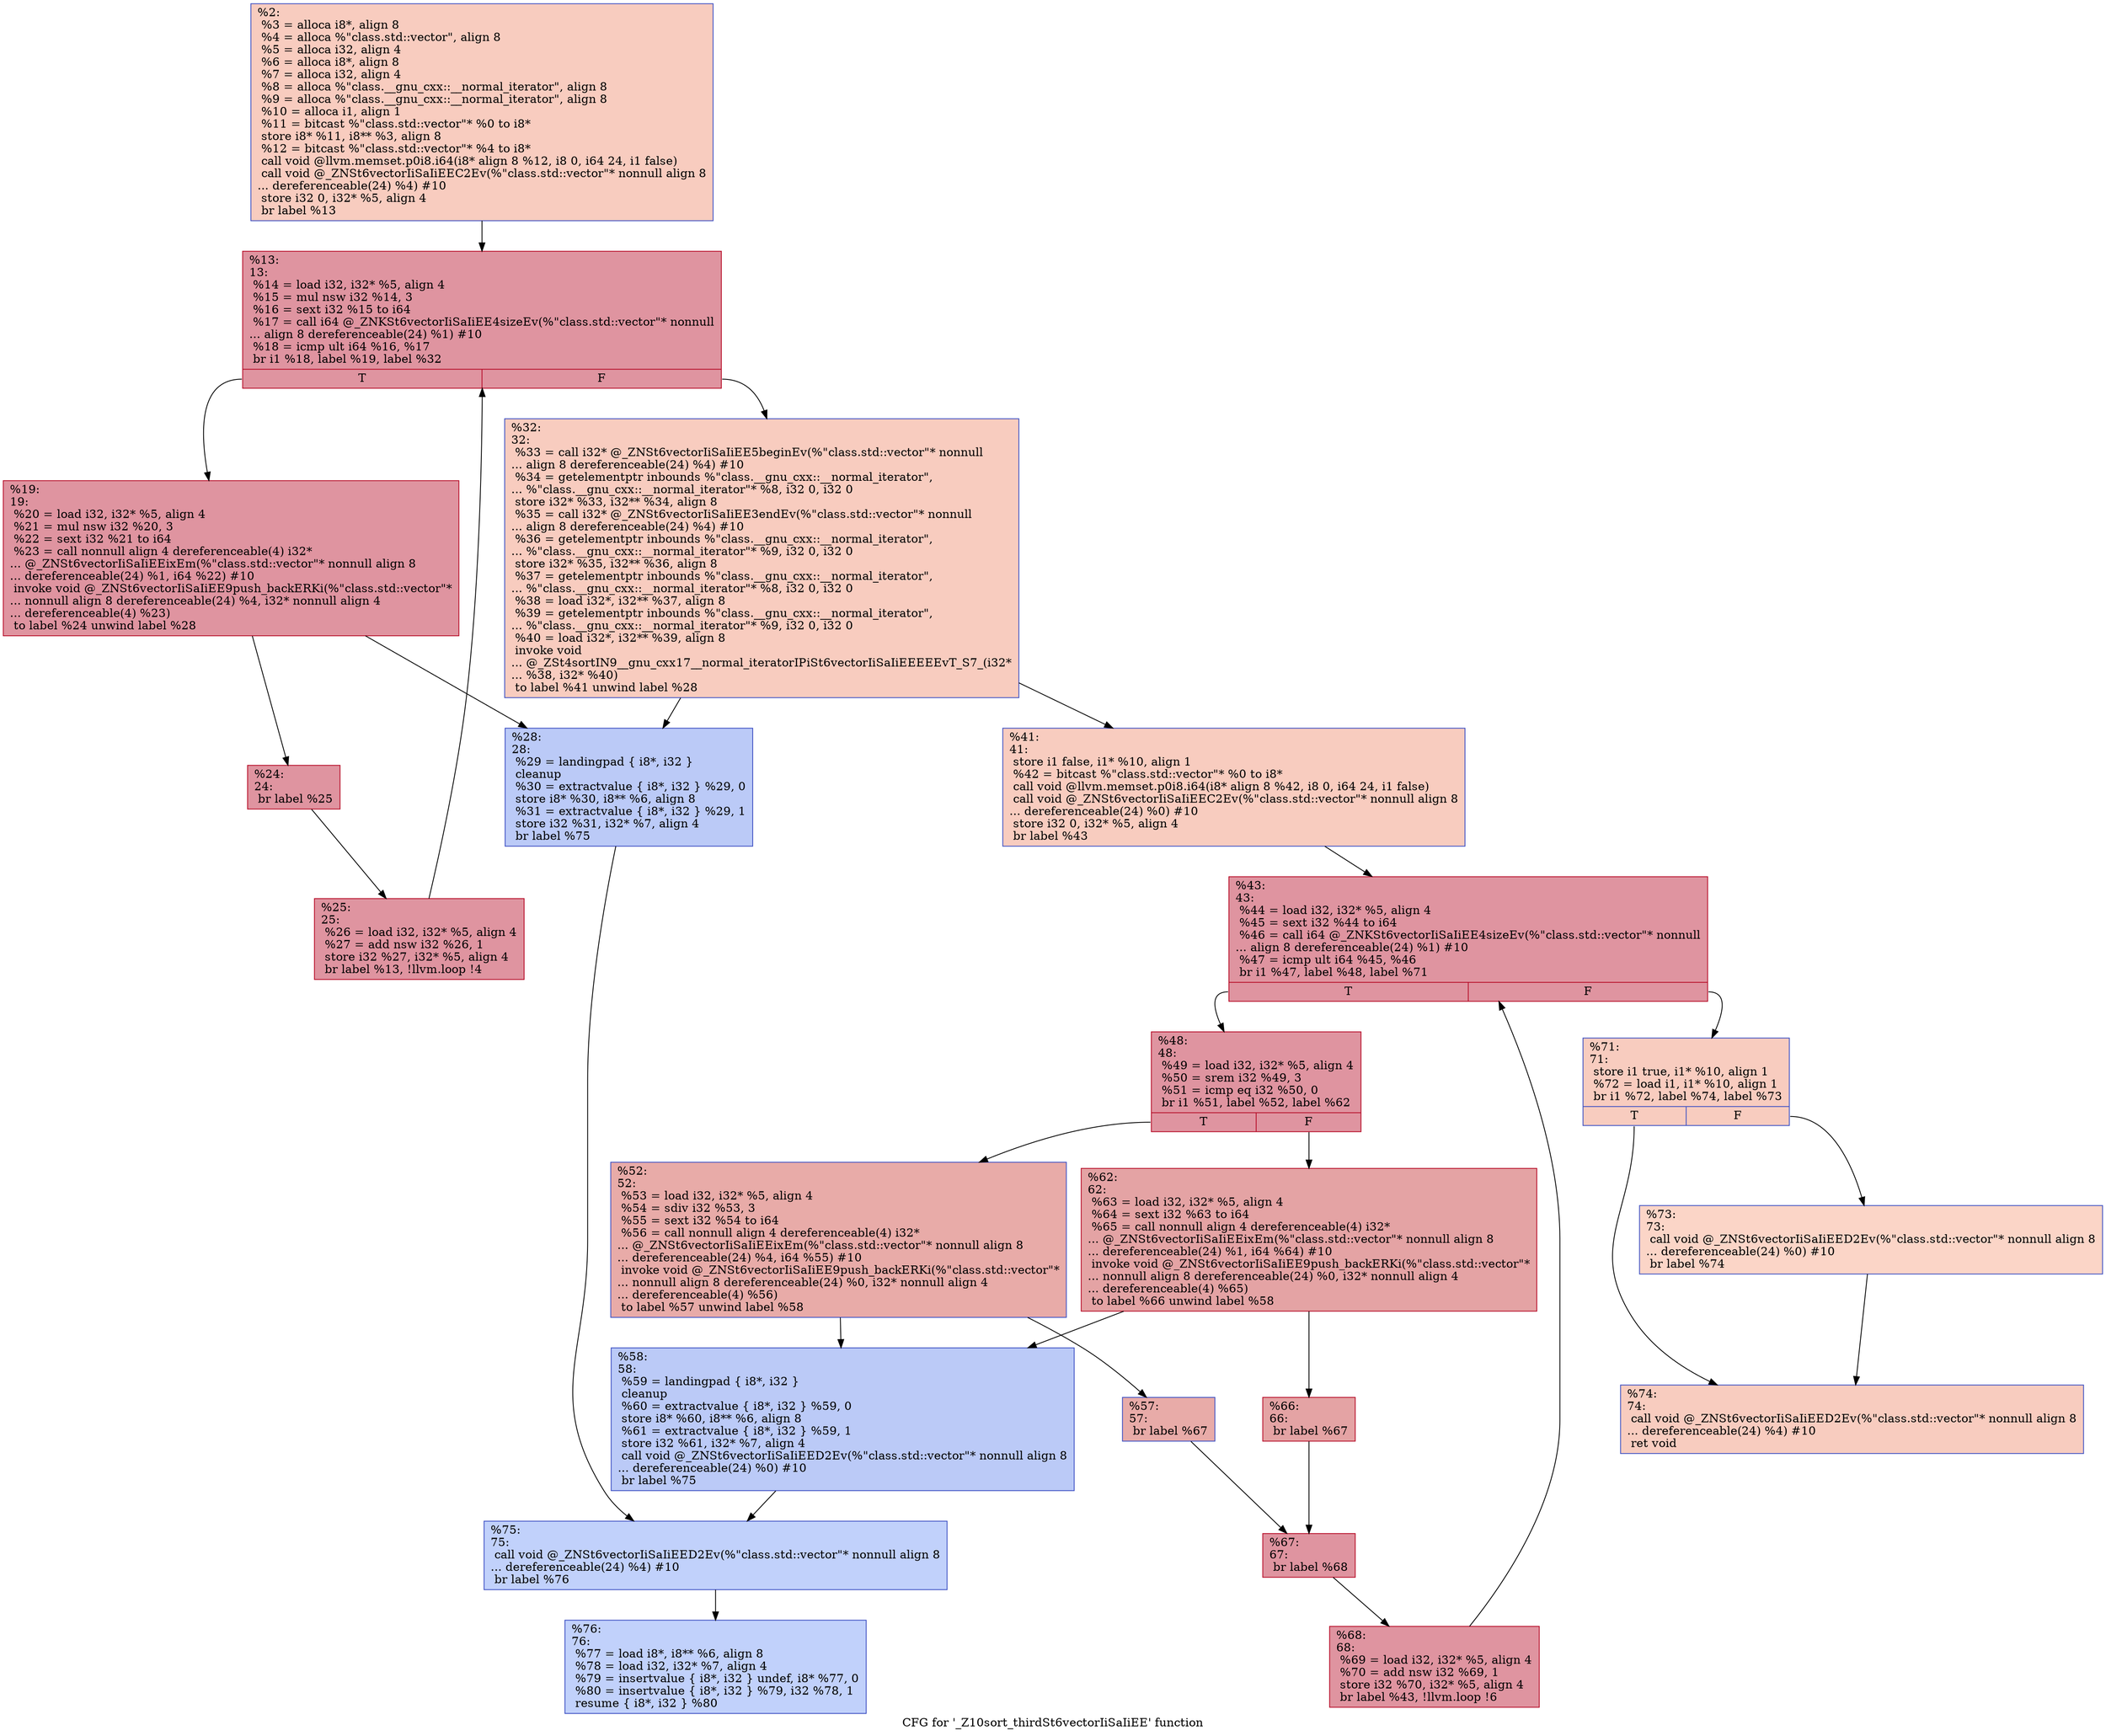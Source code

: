 digraph "CFG for '_Z10sort_thirdSt6vectorIiSaIiEE' function" {
	label="CFG for '_Z10sort_thirdSt6vectorIiSaIiEE' function";

	Node0x558fd0e0d740 [shape=record,color="#3d50c3ff", style=filled, fillcolor="#f08b6e70",label="{%2:\l  %3 = alloca i8*, align 8\l  %4 = alloca %\"class.std::vector\", align 8\l  %5 = alloca i32, align 4\l  %6 = alloca i8*, align 8\l  %7 = alloca i32, align 4\l  %8 = alloca %\"class.__gnu_cxx::__normal_iterator\", align 8\l  %9 = alloca %\"class.__gnu_cxx::__normal_iterator\", align 8\l  %10 = alloca i1, align 1\l  %11 = bitcast %\"class.std::vector\"* %0 to i8*\l  store i8* %11, i8** %3, align 8\l  %12 = bitcast %\"class.std::vector\"* %4 to i8*\l  call void @llvm.memset.p0i8.i64(i8* align 8 %12, i8 0, i64 24, i1 false)\l  call void @_ZNSt6vectorIiSaIiEEC2Ev(%\"class.std::vector\"* nonnull align 8\l... dereferenceable(24) %4) #10\l  store i32 0, i32* %5, align 4\l  br label %13\l}"];
	Node0x558fd0e0d740 -> Node0x558fd0e0e9d0;
	Node0x558fd0e0e9d0 [shape=record,color="#b70d28ff", style=filled, fillcolor="#b70d2870",label="{%13:\l13:                                               \l  %14 = load i32, i32* %5, align 4\l  %15 = mul nsw i32 %14, 3\l  %16 = sext i32 %15 to i64\l  %17 = call i64 @_ZNKSt6vectorIiSaIiEE4sizeEv(%\"class.std::vector\"* nonnull\l... align 8 dereferenceable(24) %1) #10\l  %18 = icmp ult i64 %16, %17\l  br i1 %18, label %19, label %32\l|{<s0>T|<s1>F}}"];
	Node0x558fd0e0e9d0:s0 -> Node0x558fd0e0ef00;
	Node0x558fd0e0e9d0:s1 -> Node0x558fd0e0ef50;
	Node0x558fd0e0ef00 [shape=record,color="#b70d28ff", style=filled, fillcolor="#b70d2870",label="{%19:\l19:                                               \l  %20 = load i32, i32* %5, align 4\l  %21 = mul nsw i32 %20, 3\l  %22 = sext i32 %21 to i64\l  %23 = call nonnull align 4 dereferenceable(4) i32*\l... @_ZNSt6vectorIiSaIiEEixEm(%\"class.std::vector\"* nonnull align 8\l... dereferenceable(24) %1, i64 %22) #10\l  invoke void @_ZNSt6vectorIiSaIiEE9push_backERKi(%\"class.std::vector\"*\l... nonnull align 8 dereferenceable(24) %4, i32* nonnull align 4\l... dereferenceable(4) %23)\l          to label %24 unwind label %28\l}"];
	Node0x558fd0e0ef00 -> Node0x558fd0e0f440;
	Node0x558fd0e0ef00 -> Node0x558fd0e0f490;
	Node0x558fd0e0f440 [shape=record,color="#b70d28ff", style=filled, fillcolor="#b70d2870",label="{%24:\l24:                                               \l  br label %25\l}"];
	Node0x558fd0e0f440 -> Node0x558fd0e0f7c0;
	Node0x558fd0e0f7c0 [shape=record,color="#b70d28ff", style=filled, fillcolor="#b70d2870",label="{%25:\l25:                                               \l  %26 = load i32, i32* %5, align 4\l  %27 = add nsw i32 %26, 1\l  store i32 %27, i32* %5, align 4\l  br label %13, !llvm.loop !4\l}"];
	Node0x558fd0e0f7c0 -> Node0x558fd0e0e9d0;
	Node0x558fd0e0f490 [shape=record,color="#3d50c3ff", style=filled, fillcolor="#6687ed70",label="{%28:\l28:                                               \l  %29 = landingpad \{ i8*, i32 \}\l          cleanup\l  %30 = extractvalue \{ i8*, i32 \} %29, 0\l  store i8* %30, i8** %6, align 8\l  %31 = extractvalue \{ i8*, i32 \} %29, 1\l  store i32 %31, i32* %7, align 4\l  br label %75\l}"];
	Node0x558fd0e0f490 -> Node0x558fd0e109f0;
	Node0x558fd0e0ef50 [shape=record,color="#3d50c3ff", style=filled, fillcolor="#f08b6e70",label="{%32:\l32:                                               \l  %33 = call i32* @_ZNSt6vectorIiSaIiEE5beginEv(%\"class.std::vector\"* nonnull\l... align 8 dereferenceable(24) %4) #10\l  %34 = getelementptr inbounds %\"class.__gnu_cxx::__normal_iterator\",\l... %\"class.__gnu_cxx::__normal_iterator\"* %8, i32 0, i32 0\l  store i32* %33, i32** %34, align 8\l  %35 = call i32* @_ZNSt6vectorIiSaIiEE3endEv(%\"class.std::vector\"* nonnull\l... align 8 dereferenceable(24) %4) #10\l  %36 = getelementptr inbounds %\"class.__gnu_cxx::__normal_iterator\",\l... %\"class.__gnu_cxx::__normal_iterator\"* %9, i32 0, i32 0\l  store i32* %35, i32** %36, align 8\l  %37 = getelementptr inbounds %\"class.__gnu_cxx::__normal_iterator\",\l... %\"class.__gnu_cxx::__normal_iterator\"* %8, i32 0, i32 0\l  %38 = load i32*, i32** %37, align 8\l  %39 = getelementptr inbounds %\"class.__gnu_cxx::__normal_iterator\",\l... %\"class.__gnu_cxx::__normal_iterator\"* %9, i32 0, i32 0\l  %40 = load i32*, i32** %39, align 8\l  invoke void\l... @_ZSt4sortIN9__gnu_cxx17__normal_iteratorIPiSt6vectorIiSaIiEEEEEvT_S7_(i32*\l... %38, i32* %40)\l          to label %41 unwind label %28\l}"];
	Node0x558fd0e0ef50 -> Node0x558fd0e116f0;
	Node0x558fd0e0ef50 -> Node0x558fd0e0f490;
	Node0x558fd0e116f0 [shape=record,color="#3d50c3ff", style=filled, fillcolor="#f08b6e70",label="{%41:\l41:                                               \l  store i1 false, i1* %10, align 1\l  %42 = bitcast %\"class.std::vector\"* %0 to i8*\l  call void @llvm.memset.p0i8.i64(i8* align 8 %42, i8 0, i64 24, i1 false)\l  call void @_ZNSt6vectorIiSaIiEEC2Ev(%\"class.std::vector\"* nonnull align 8\l... dereferenceable(24) %0) #10\l  store i32 0, i32* %5, align 4\l  br label %43\l}"];
	Node0x558fd0e116f0 -> Node0x558fd0e11dd0;
	Node0x558fd0e11dd0 [shape=record,color="#b70d28ff", style=filled, fillcolor="#b70d2870",label="{%43:\l43:                                               \l  %44 = load i32, i32* %5, align 4\l  %45 = sext i32 %44 to i64\l  %46 = call i64 @_ZNKSt6vectorIiSaIiEE4sizeEv(%\"class.std::vector\"* nonnull\l... align 8 dereferenceable(24) %1) #10\l  %47 = icmp ult i64 %45, %46\l  br i1 %47, label %48, label %71\l|{<s0>T|<s1>F}}"];
	Node0x558fd0e11dd0:s0 -> Node0x558fd0e12110;
	Node0x558fd0e11dd0:s1 -> Node0x558fd0e12160;
	Node0x558fd0e12110 [shape=record,color="#b70d28ff", style=filled, fillcolor="#b70d2870",label="{%48:\l48:                                               \l  %49 = load i32, i32* %5, align 4\l  %50 = srem i32 %49, 3\l  %51 = icmp eq i32 %50, 0\l  br i1 %51, label %52, label %62\l|{<s0>T|<s1>F}}"];
	Node0x558fd0e12110:s0 -> Node0x558fd0e12430;
	Node0x558fd0e12110:s1 -> Node0x558fd0e12480;
	Node0x558fd0e12430 [shape=record,color="#3d50c3ff", style=filled, fillcolor="#cc403a70",label="{%52:\l52:                                               \l  %53 = load i32, i32* %5, align 4\l  %54 = sdiv i32 %53, 3\l  %55 = sext i32 %54 to i64\l  %56 = call nonnull align 4 dereferenceable(4) i32*\l... @_ZNSt6vectorIiSaIiEEixEm(%\"class.std::vector\"* nonnull align 8\l... dereferenceable(24) %4, i64 %55) #10\l  invoke void @_ZNSt6vectorIiSaIiEE9push_backERKi(%\"class.std::vector\"*\l... nonnull align 8 dereferenceable(24) %0, i32* nonnull align 4\l... dereferenceable(4) %56)\l          to label %57 unwind label %58\l}"];
	Node0x558fd0e12430 -> Node0x558fd0e12880;
	Node0x558fd0e12430 -> Node0x558fd0e128d0;
	Node0x558fd0e12880 [shape=record,color="#3d50c3ff", style=filled, fillcolor="#cc403a70",label="{%57:\l57:                                               \l  br label %67\l}"];
	Node0x558fd0e12880 -> Node0x558fd0e12ab0;
	Node0x558fd0e128d0 [shape=record,color="#3d50c3ff", style=filled, fillcolor="#6687ed70",label="{%58:\l58:                                               \l  %59 = landingpad \{ i8*, i32 \}\l          cleanup\l  %60 = extractvalue \{ i8*, i32 \} %59, 0\l  store i8* %60, i8** %6, align 8\l  %61 = extractvalue \{ i8*, i32 \} %59, 1\l  store i32 %61, i32* %7, align 4\l  call void @_ZNSt6vectorIiSaIiEED2Ev(%\"class.std::vector\"* nonnull align 8\l... dereferenceable(24) %0) #10\l  br label %75\l}"];
	Node0x558fd0e128d0 -> Node0x558fd0e109f0;
	Node0x558fd0e12480 [shape=record,color="#b70d28ff", style=filled, fillcolor="#c32e3170",label="{%62:\l62:                                               \l  %63 = load i32, i32* %5, align 4\l  %64 = sext i32 %63 to i64\l  %65 = call nonnull align 4 dereferenceable(4) i32*\l... @_ZNSt6vectorIiSaIiEEixEm(%\"class.std::vector\"* nonnull align 8\l... dereferenceable(24) %1, i64 %64) #10\l  invoke void @_ZNSt6vectorIiSaIiEE9push_backERKi(%\"class.std::vector\"*\l... nonnull align 8 dereferenceable(24) %0, i32* nonnull align 4\l... dereferenceable(4) %65)\l          to label %66 unwind label %58\l}"];
	Node0x558fd0e12480 -> Node0x558fd0e13710;
	Node0x558fd0e12480 -> Node0x558fd0e128d0;
	Node0x558fd0e13710 [shape=record,color="#b70d28ff", style=filled, fillcolor="#c32e3170",label="{%66:\l66:                                               \l  br label %67\l}"];
	Node0x558fd0e13710 -> Node0x558fd0e12ab0;
	Node0x558fd0e12ab0 [shape=record,color="#b70d28ff", style=filled, fillcolor="#b70d2870",label="{%67:\l67:                                               \l  br label %68\l}"];
	Node0x558fd0e12ab0 -> Node0x558fd0e13920;
	Node0x558fd0e13920 [shape=record,color="#b70d28ff", style=filled, fillcolor="#b70d2870",label="{%68:\l68:                                               \l  %69 = load i32, i32* %5, align 4\l  %70 = add nsw i32 %69, 1\l  store i32 %70, i32* %5, align 4\l  br label %43, !llvm.loop !6\l}"];
	Node0x558fd0e13920 -> Node0x558fd0e11dd0;
	Node0x558fd0e12160 [shape=record,color="#3d50c3ff", style=filled, fillcolor="#f08b6e70",label="{%71:\l71:                                               \l  store i1 true, i1* %10, align 1\l  %72 = load i1, i1* %10, align 1\l  br i1 %72, label %74, label %73\l|{<s0>T|<s1>F}}"];
	Node0x558fd0e12160:s0 -> Node0x558fd0e13d60;
	Node0x558fd0e12160:s1 -> Node0x558fd0e13db0;
	Node0x558fd0e13db0 [shape=record,color="#3d50c3ff", style=filled, fillcolor="#f5a08170",label="{%73:\l73:                                               \l  call void @_ZNSt6vectorIiSaIiEED2Ev(%\"class.std::vector\"* nonnull align 8\l... dereferenceable(24) %0) #10\l  br label %74\l}"];
	Node0x558fd0e13db0 -> Node0x558fd0e13d60;
	Node0x558fd0e13d60 [shape=record,color="#3d50c3ff", style=filled, fillcolor="#f08b6e70",label="{%74:\l74:                                               \l  call void @_ZNSt6vectorIiSaIiEED2Ev(%\"class.std::vector\"* nonnull align 8\l... dereferenceable(24) %4) #10\l  ret void\l}"];
	Node0x558fd0e109f0 [shape=record,color="#3d50c3ff", style=filled, fillcolor="#7396f570",label="{%75:\l75:                                               \l  call void @_ZNSt6vectorIiSaIiEED2Ev(%\"class.std::vector\"* nonnull align 8\l... dereferenceable(24) %4) #10\l  br label %76\l}"];
	Node0x558fd0e109f0 -> Node0x558fd0e142d0;
	Node0x558fd0e142d0 [shape=record,color="#3d50c3ff", style=filled, fillcolor="#7396f570",label="{%76:\l76:                                               \l  %77 = load i8*, i8** %6, align 8\l  %78 = load i32, i32* %7, align 4\l  %79 = insertvalue \{ i8*, i32 \} undef, i8* %77, 0\l  %80 = insertvalue \{ i8*, i32 \} %79, i32 %78, 1\l  resume \{ i8*, i32 \} %80\l}"];
}
